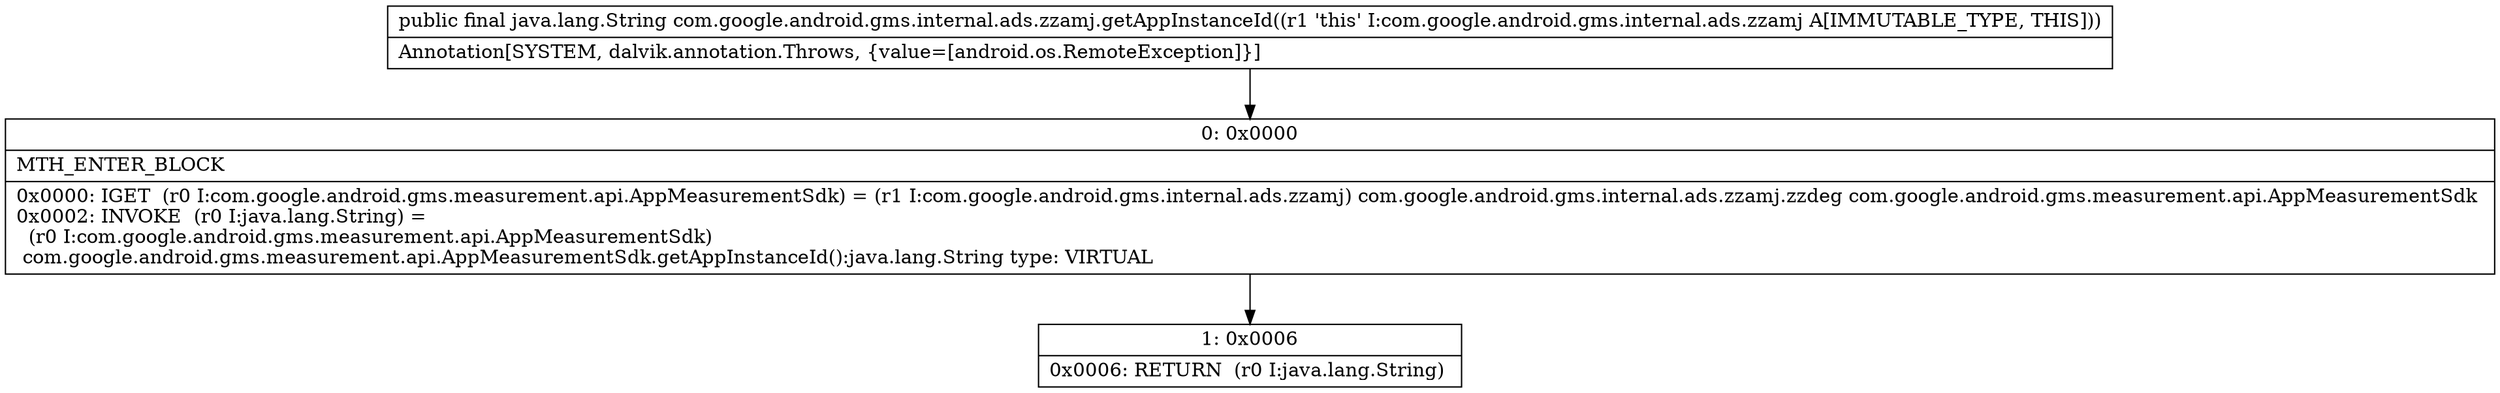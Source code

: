 digraph "CFG forcom.google.android.gms.internal.ads.zzamj.getAppInstanceId()Ljava\/lang\/String;" {
Node_0 [shape=record,label="{0\:\ 0x0000|MTH_ENTER_BLOCK\l|0x0000: IGET  (r0 I:com.google.android.gms.measurement.api.AppMeasurementSdk) = (r1 I:com.google.android.gms.internal.ads.zzamj) com.google.android.gms.internal.ads.zzamj.zzdeg com.google.android.gms.measurement.api.AppMeasurementSdk \l0x0002: INVOKE  (r0 I:java.lang.String) = \l  (r0 I:com.google.android.gms.measurement.api.AppMeasurementSdk)\l com.google.android.gms.measurement.api.AppMeasurementSdk.getAppInstanceId():java.lang.String type: VIRTUAL \l}"];
Node_1 [shape=record,label="{1\:\ 0x0006|0x0006: RETURN  (r0 I:java.lang.String) \l}"];
MethodNode[shape=record,label="{public final java.lang.String com.google.android.gms.internal.ads.zzamj.getAppInstanceId((r1 'this' I:com.google.android.gms.internal.ads.zzamj A[IMMUTABLE_TYPE, THIS]))  | Annotation[SYSTEM, dalvik.annotation.Throws, \{value=[android.os.RemoteException]\}]\l}"];
MethodNode -> Node_0;
Node_0 -> Node_1;
}

